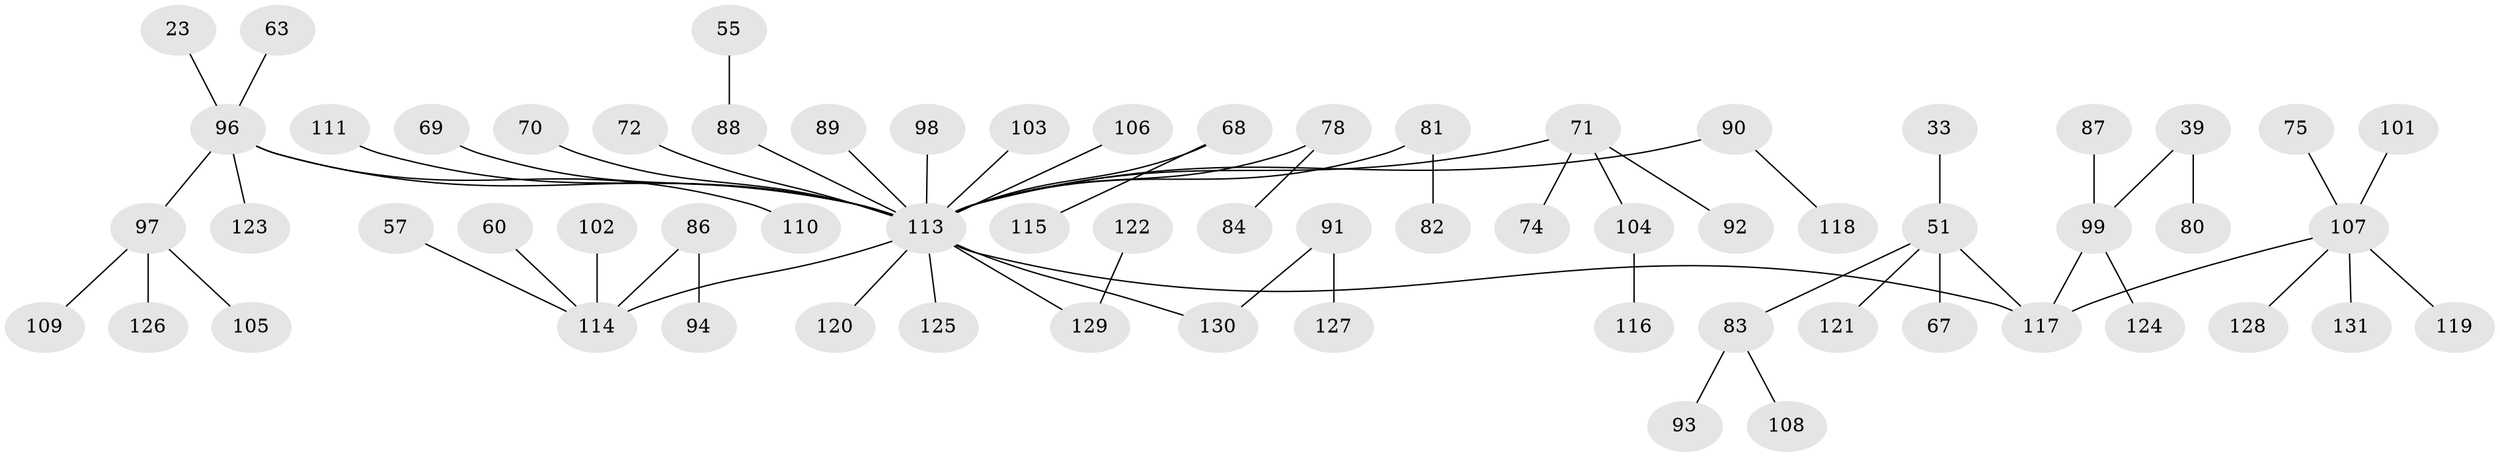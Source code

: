 // original degree distribution, {2: 0.24427480916030533, 6: 0.022900763358778626, 3: 0.1297709923664122, 4: 0.061068702290076333, 5: 0.04580152671755725, 1: 0.4961832061068702}
// Generated by graph-tools (version 1.1) at 2025/53/03/09/25 04:53:41]
// undirected, 65 vertices, 64 edges
graph export_dot {
graph [start="1"]
  node [color=gray90,style=filled];
  23;
  33;
  39;
  51 [super="+32+30"];
  55;
  57;
  60;
  63;
  67;
  68;
  69;
  70;
  71 [super="+66"];
  72;
  74;
  75;
  78;
  80;
  81;
  82;
  83 [super="+79"];
  84;
  86 [super="+31+85+77"];
  87;
  88 [super="+16"];
  89;
  90;
  91;
  92;
  93;
  94;
  96 [super="+6+15"];
  97 [super="+19+26+76"];
  98;
  99 [super="+27"];
  101;
  102;
  103;
  104;
  105;
  106;
  107 [super="+36+54+62"];
  108;
  109;
  110;
  111;
  113 [super="+29+112+64"];
  114 [super="+25+44+56+53"];
  115;
  116;
  117 [super="+100"];
  118;
  119;
  120;
  121;
  122;
  123;
  124;
  125;
  126;
  127;
  128;
  129 [super="+95"];
  130 [super="+47"];
  131;
  23 -- 96;
  33 -- 51;
  39 -- 80;
  39 -- 99;
  51 -- 121;
  51 -- 67;
  51 -- 83;
  51 -- 117;
  55 -- 88;
  57 -- 114;
  60 -- 114;
  63 -- 96;
  68 -- 115;
  68 -- 113;
  69 -- 113;
  70 -- 113;
  71 -- 104;
  71 -- 74;
  71 -- 92;
  71 -- 113;
  72 -- 113;
  75 -- 107;
  78 -- 84;
  78 -- 113;
  81 -- 82;
  81 -- 113;
  83 -- 93;
  83 -- 108;
  86 -- 114;
  86 -- 94;
  87 -- 99;
  88 -- 113;
  89 -- 113;
  90 -- 118;
  90 -- 113;
  91 -- 127;
  91 -- 130;
  96 -- 97;
  96 -- 113;
  96 -- 123;
  96 -- 110;
  97 -- 109;
  97 -- 105;
  97 -- 126;
  98 -- 113;
  99 -- 124;
  99 -- 117;
  101 -- 107;
  102 -- 114;
  103 -- 113;
  104 -- 116;
  106 -- 113;
  107 -- 119;
  107 -- 128;
  107 -- 131;
  107 -- 117;
  111 -- 113;
  113 -- 120;
  113 -- 129;
  113 -- 130;
  113 -- 114;
  113 -- 125;
  113 -- 117;
  122 -- 129;
}
